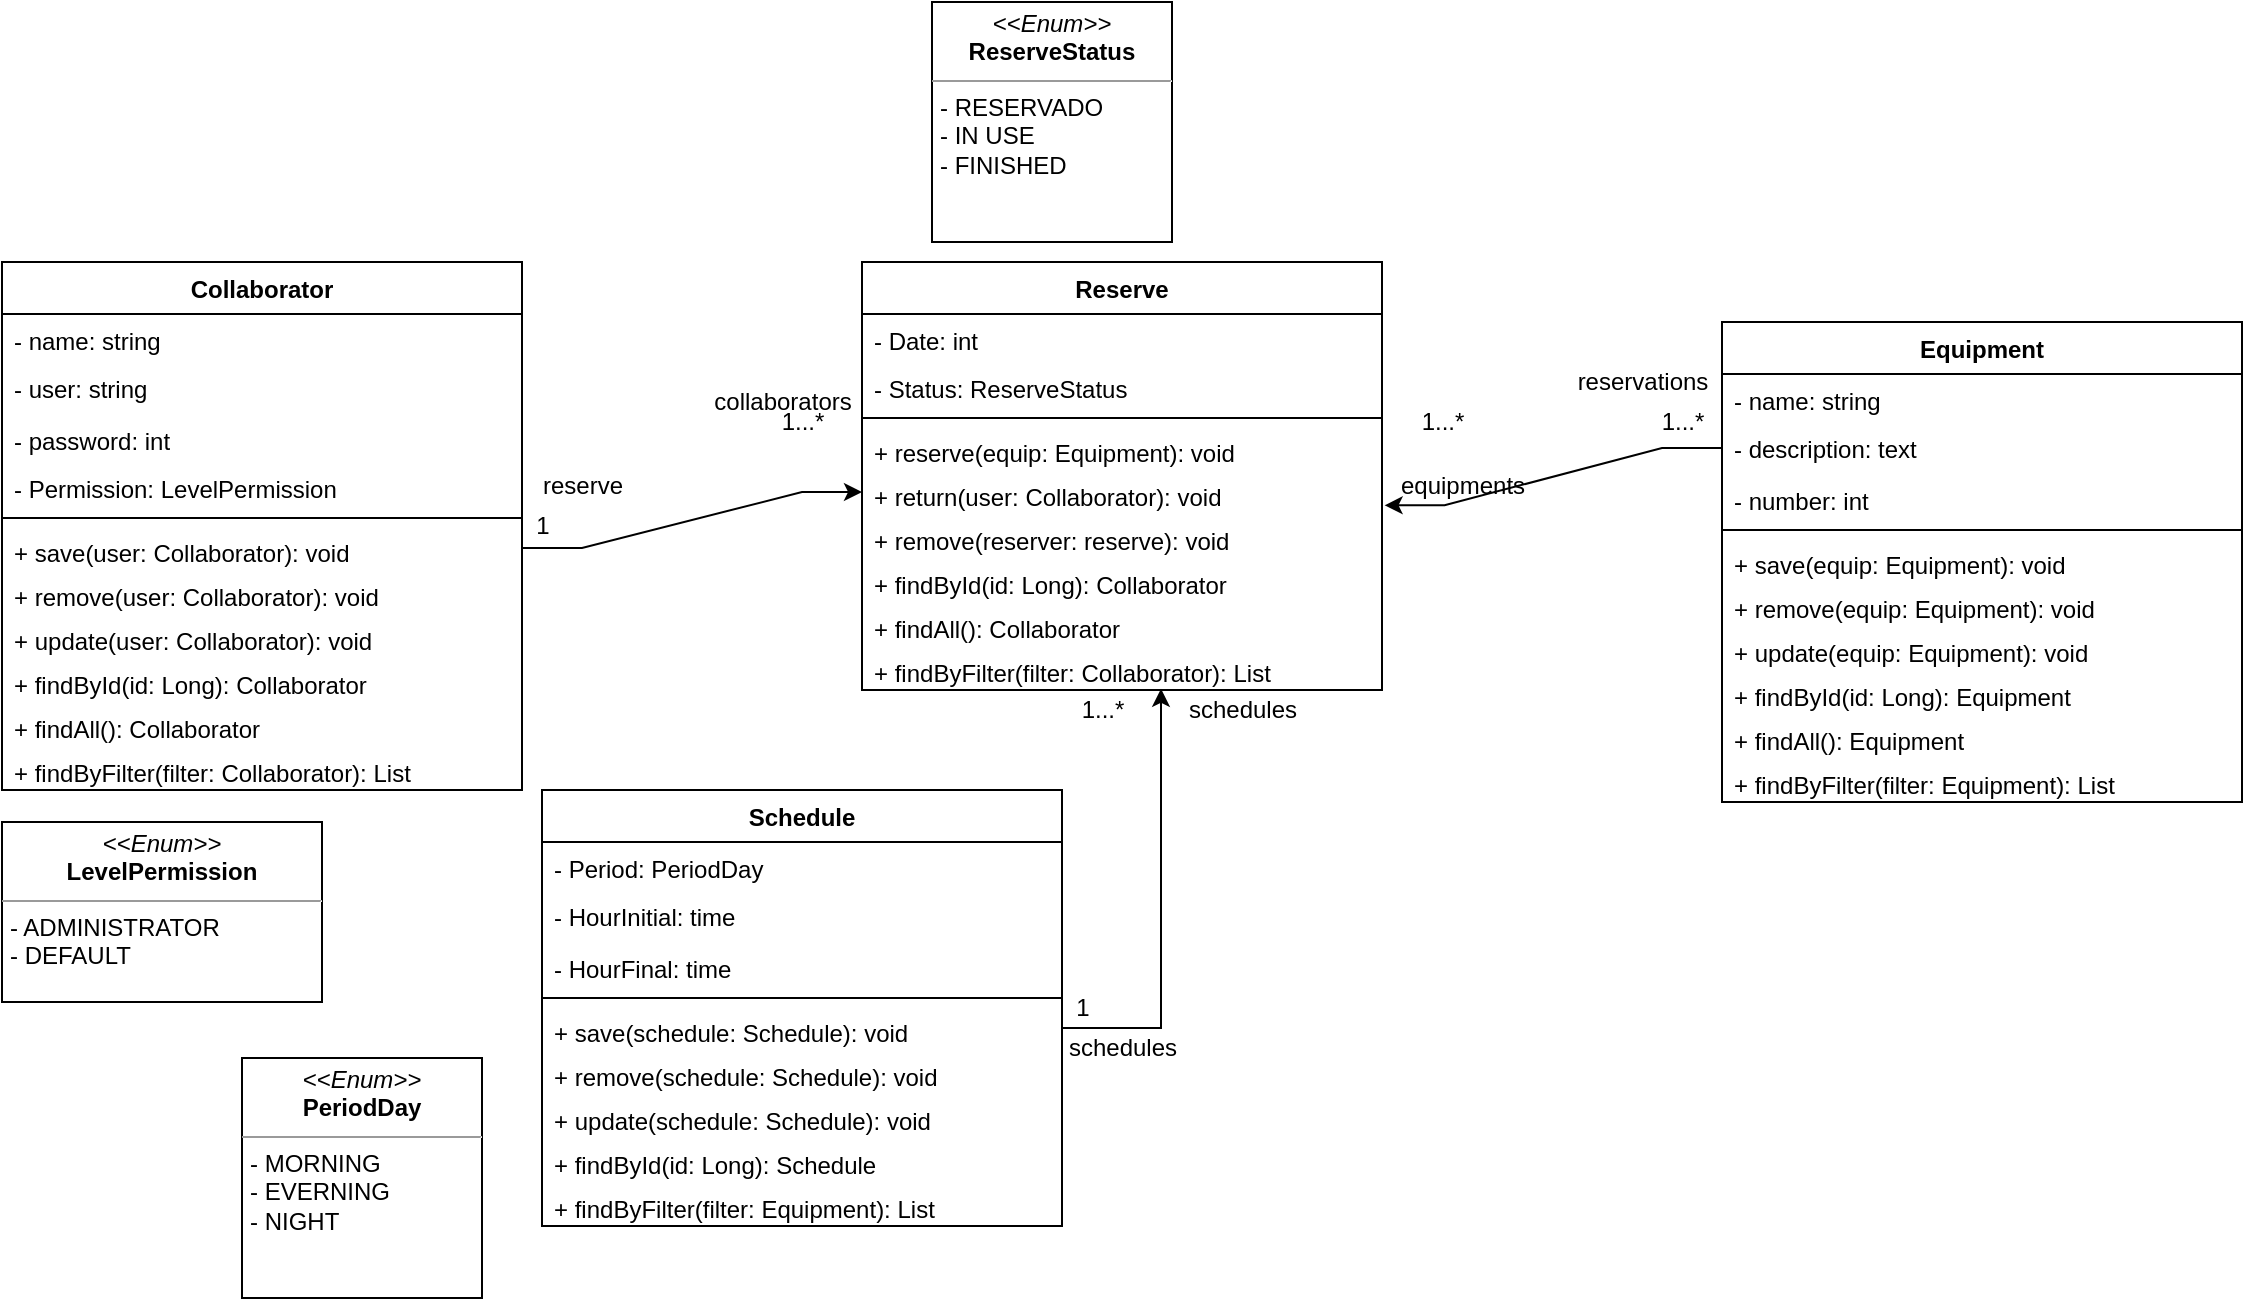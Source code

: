 <mxfile version="14.1.8" type="github">
  <diagram id="-Hq7ED59GDJsUSMvZoMH" name="Page-1">
    <mxGraphModel dx="2808" dy="1525" grid="1" gridSize="10" guides="1" tooltips="1" connect="1" arrows="1" fold="1" page="1" pageScale="1" pageWidth="850" pageHeight="1100" math="0" shadow="0">
      <root>
        <mxCell id="0" />
        <mxCell id="1" parent="0" />
        <mxCell id="XqDq5O9ZwhlFk01etam3-1" value="Equipment" style="swimlane;fontStyle=1;align=center;verticalAlign=top;childLayout=stackLayout;horizontal=1;startSize=26;horizontalStack=0;resizeParent=1;resizeParentMax=0;resizeLast=0;collapsible=1;marginBottom=0;" parent="1" vertex="1">
          <mxGeometry x="-320" y="50" width="260" height="240" as="geometry" />
        </mxCell>
        <mxCell id="XqDq5O9ZwhlFk01etam3-2" value="- name: string" style="text;strokeColor=none;fillColor=none;align=left;verticalAlign=top;spacingLeft=4;spacingRight=4;overflow=hidden;rotatable=0;points=[[0,0.5],[1,0.5]];portConstraint=eastwest;" parent="XqDq5O9ZwhlFk01etam3-1" vertex="1">
          <mxGeometry y="26" width="260" height="24" as="geometry" />
        </mxCell>
        <mxCell id="XqDq5O9ZwhlFk01etam3-11" value="- description: text" style="text;strokeColor=none;fillColor=none;align=left;verticalAlign=top;spacingLeft=4;spacingRight=4;overflow=hidden;rotatable=0;points=[[0,0.5],[1,0.5]];portConstraint=eastwest;" parent="XqDq5O9ZwhlFk01etam3-1" vertex="1">
          <mxGeometry y="50" width="260" height="26" as="geometry" />
        </mxCell>
        <mxCell id="XqDq5O9ZwhlFk01etam3-13" value="- number: int" style="text;strokeColor=none;fillColor=none;align=left;verticalAlign=top;spacingLeft=4;spacingRight=4;overflow=hidden;rotatable=0;points=[[0,0.5],[1,0.5]];portConstraint=eastwest;" parent="XqDq5O9ZwhlFk01etam3-1" vertex="1">
          <mxGeometry y="76" width="260" height="24" as="geometry" />
        </mxCell>
        <mxCell id="XqDq5O9ZwhlFk01etam3-3" value="" style="line;strokeWidth=1;fillColor=none;align=left;verticalAlign=middle;spacingTop=-1;spacingLeft=3;spacingRight=3;rotatable=0;labelPosition=right;points=[];portConstraint=eastwest;" parent="XqDq5O9ZwhlFk01etam3-1" vertex="1">
          <mxGeometry y="100" width="260" height="8" as="geometry" />
        </mxCell>
        <mxCell id="XqDq5O9ZwhlFk01etam3-4" value="+ save(equip: Equipment): void" style="text;strokeColor=none;fillColor=none;align=left;verticalAlign=top;spacingLeft=4;spacingRight=4;overflow=hidden;rotatable=0;points=[[0,0.5],[1,0.5]];portConstraint=eastwest;" parent="XqDq5O9ZwhlFk01etam3-1" vertex="1">
          <mxGeometry y="108" width="260" height="22" as="geometry" />
        </mxCell>
        <mxCell id="XqDq5O9ZwhlFk01etam3-14" value="+ remove(equip: Equipment): void" style="text;strokeColor=none;fillColor=none;align=left;verticalAlign=top;spacingLeft=4;spacingRight=4;overflow=hidden;rotatable=0;points=[[0,0.5],[1,0.5]];portConstraint=eastwest;" parent="XqDq5O9ZwhlFk01etam3-1" vertex="1">
          <mxGeometry y="130" width="260" height="22" as="geometry" />
        </mxCell>
        <mxCell id="XqDq5O9ZwhlFk01etam3-15" value="+ update(equip: Equipment): void" style="text;strokeColor=none;fillColor=none;align=left;verticalAlign=top;spacingLeft=4;spacingRight=4;overflow=hidden;rotatable=0;points=[[0,0.5],[1,0.5]];portConstraint=eastwest;" parent="XqDq5O9ZwhlFk01etam3-1" vertex="1">
          <mxGeometry y="152" width="260" height="22" as="geometry" />
        </mxCell>
        <mxCell id="XqDq5O9ZwhlFk01etam3-16" value="+ findById(id: Long): Equipment" style="text;strokeColor=none;fillColor=none;align=left;verticalAlign=top;spacingLeft=4;spacingRight=4;overflow=hidden;rotatable=0;points=[[0,0.5],[1,0.5]];portConstraint=eastwest;" parent="XqDq5O9ZwhlFk01etam3-1" vertex="1">
          <mxGeometry y="174" width="260" height="22" as="geometry" />
        </mxCell>
        <mxCell id="XqDq5O9ZwhlFk01etam3-18" value="+ findAll(): Equipment" style="text;strokeColor=none;fillColor=none;align=left;verticalAlign=top;spacingLeft=4;spacingRight=4;overflow=hidden;rotatable=0;points=[[0,0.5],[1,0.5]];portConstraint=eastwest;" parent="XqDq5O9ZwhlFk01etam3-1" vertex="1">
          <mxGeometry y="196" width="260" height="22" as="geometry" />
        </mxCell>
        <mxCell id="XqDq5O9ZwhlFk01etam3-17" value="+ findByFilter(filter: Equipment): List" style="text;strokeColor=none;fillColor=none;align=left;verticalAlign=top;spacingLeft=4;spacingRight=4;overflow=hidden;rotatable=0;points=[[0,0.5],[1,0.5]];portConstraint=eastwest;" parent="XqDq5O9ZwhlFk01etam3-1" vertex="1">
          <mxGeometry y="218" width="260" height="22" as="geometry" />
        </mxCell>
        <mxCell id="XqDq5O9ZwhlFk01etam3-19" value="Collaborator" style="swimlane;fontStyle=1;align=center;verticalAlign=top;childLayout=stackLayout;horizontal=1;startSize=26;horizontalStack=0;resizeParent=1;resizeParentMax=0;resizeLast=0;collapsible=1;marginBottom=0;" parent="1" vertex="1">
          <mxGeometry x="-1180" y="20" width="260" height="264" as="geometry" />
        </mxCell>
        <mxCell id="XqDq5O9ZwhlFk01etam3-20" value="- name: string" style="text;strokeColor=none;fillColor=none;align=left;verticalAlign=top;spacingLeft=4;spacingRight=4;overflow=hidden;rotatable=0;points=[[0,0.5],[1,0.5]];portConstraint=eastwest;" parent="XqDq5O9ZwhlFk01etam3-19" vertex="1">
          <mxGeometry y="26" width="260" height="24" as="geometry" />
        </mxCell>
        <mxCell id="XqDq5O9ZwhlFk01etam3-21" value="- user: string" style="text;strokeColor=none;fillColor=none;align=left;verticalAlign=top;spacingLeft=4;spacingRight=4;overflow=hidden;rotatable=0;points=[[0,0.5],[1,0.5]];portConstraint=eastwest;" parent="XqDq5O9ZwhlFk01etam3-19" vertex="1">
          <mxGeometry y="50" width="260" height="26" as="geometry" />
        </mxCell>
        <mxCell id="XqDq5O9ZwhlFk01etam3-22" value="- password: int" style="text;strokeColor=none;fillColor=none;align=left;verticalAlign=top;spacingLeft=4;spacingRight=4;overflow=hidden;rotatable=0;points=[[0,0.5],[1,0.5]];portConstraint=eastwest;" parent="XqDq5O9ZwhlFk01etam3-19" vertex="1">
          <mxGeometry y="76" width="260" height="24" as="geometry" />
        </mxCell>
        <mxCell id="XqDq5O9ZwhlFk01etam3-41" value="- Permission: LevelPermission" style="text;strokeColor=none;fillColor=none;align=left;verticalAlign=top;spacingLeft=4;spacingRight=4;overflow=hidden;rotatable=0;points=[[0,0.5],[1,0.5]];portConstraint=eastwest;" parent="XqDq5O9ZwhlFk01etam3-19" vertex="1">
          <mxGeometry y="100" width="260" height="24" as="geometry" />
        </mxCell>
        <mxCell id="XqDq5O9ZwhlFk01etam3-23" value="" style="line;strokeWidth=1;fillColor=none;align=left;verticalAlign=middle;spacingTop=-1;spacingLeft=3;spacingRight=3;rotatable=0;labelPosition=right;points=[];portConstraint=eastwest;" parent="XqDq5O9ZwhlFk01etam3-19" vertex="1">
          <mxGeometry y="124" width="260" height="8" as="geometry" />
        </mxCell>
        <mxCell id="XqDq5O9ZwhlFk01etam3-24" value="+ save(user: Collaborator): void" style="text;strokeColor=none;fillColor=none;align=left;verticalAlign=top;spacingLeft=4;spacingRight=4;overflow=hidden;rotatable=0;points=[[0,0.5],[1,0.5]];portConstraint=eastwest;" parent="XqDq5O9ZwhlFk01etam3-19" vertex="1">
          <mxGeometry y="132" width="260" height="22" as="geometry" />
        </mxCell>
        <mxCell id="XqDq5O9ZwhlFk01etam3-25" value="+ remove(user: Collaborator): void" style="text;strokeColor=none;fillColor=none;align=left;verticalAlign=top;spacingLeft=4;spacingRight=4;overflow=hidden;rotatable=0;points=[[0,0.5],[1,0.5]];portConstraint=eastwest;" parent="XqDq5O9ZwhlFk01etam3-19" vertex="1">
          <mxGeometry y="154" width="260" height="22" as="geometry" />
        </mxCell>
        <mxCell id="XqDq5O9ZwhlFk01etam3-26" value="+ update(user: Collaborator): void" style="text;strokeColor=none;fillColor=none;align=left;verticalAlign=top;spacingLeft=4;spacingRight=4;overflow=hidden;rotatable=0;points=[[0,0.5],[1,0.5]];portConstraint=eastwest;" parent="XqDq5O9ZwhlFk01etam3-19" vertex="1">
          <mxGeometry y="176" width="260" height="22" as="geometry" />
        </mxCell>
        <mxCell id="XqDq5O9ZwhlFk01etam3-27" value="+ findById(id: Long): Collaborator" style="text;strokeColor=none;fillColor=none;align=left;verticalAlign=top;spacingLeft=4;spacingRight=4;overflow=hidden;rotatable=0;points=[[0,0.5],[1,0.5]];portConstraint=eastwest;" parent="XqDq5O9ZwhlFk01etam3-19" vertex="1">
          <mxGeometry y="198" width="260" height="22" as="geometry" />
        </mxCell>
        <mxCell id="XqDq5O9ZwhlFk01etam3-28" value="+ findAll(): Collaborator" style="text;strokeColor=none;fillColor=none;align=left;verticalAlign=top;spacingLeft=4;spacingRight=4;overflow=hidden;rotatable=0;points=[[0,0.5],[1,0.5]];portConstraint=eastwest;" parent="XqDq5O9ZwhlFk01etam3-19" vertex="1">
          <mxGeometry y="220" width="260" height="22" as="geometry" />
        </mxCell>
        <mxCell id="XqDq5O9ZwhlFk01etam3-29" value="+ findByFilter(filter: Collaborator): List" style="text;strokeColor=none;fillColor=none;align=left;verticalAlign=top;spacingLeft=4;spacingRight=4;overflow=hidden;rotatable=0;points=[[0,0.5],[1,0.5]];portConstraint=eastwest;" parent="XqDq5O9ZwhlFk01etam3-19" vertex="1">
          <mxGeometry y="242" width="260" height="22" as="geometry" />
        </mxCell>
        <mxCell id="XqDq5O9ZwhlFk01etam3-30" value="Schedule" style="swimlane;fontStyle=1;align=center;verticalAlign=top;childLayout=stackLayout;horizontal=1;startSize=26;horizontalStack=0;resizeParent=1;resizeParentMax=0;resizeLast=0;collapsible=1;marginBottom=0;" parent="1" vertex="1">
          <mxGeometry x="-910" y="284" width="260" height="218" as="geometry" />
        </mxCell>
        <mxCell id="XqDq5O9ZwhlFk01etam3-31" value="- Period: PeriodDay" style="text;strokeColor=none;fillColor=none;align=left;verticalAlign=top;spacingLeft=4;spacingRight=4;overflow=hidden;rotatable=0;points=[[0,0.5],[1,0.5]];portConstraint=eastwest;" parent="XqDq5O9ZwhlFk01etam3-30" vertex="1">
          <mxGeometry y="26" width="260" height="24" as="geometry" />
        </mxCell>
        <mxCell id="XqDq5O9ZwhlFk01etam3-32" value="- HourInitial: time" style="text;strokeColor=none;fillColor=none;align=left;verticalAlign=top;spacingLeft=4;spacingRight=4;overflow=hidden;rotatable=0;points=[[0,0.5],[1,0.5]];portConstraint=eastwest;" parent="XqDq5O9ZwhlFk01etam3-30" vertex="1">
          <mxGeometry y="50" width="260" height="26" as="geometry" />
        </mxCell>
        <mxCell id="XqDq5O9ZwhlFk01etam3-33" value="- HourFinal: time" style="text;strokeColor=none;fillColor=none;align=left;verticalAlign=top;spacingLeft=4;spacingRight=4;overflow=hidden;rotatable=0;points=[[0,0.5],[1,0.5]];portConstraint=eastwest;" parent="XqDq5O9ZwhlFk01etam3-30" vertex="1">
          <mxGeometry y="76" width="260" height="24" as="geometry" />
        </mxCell>
        <mxCell id="XqDq5O9ZwhlFk01etam3-34" value="" style="line;strokeWidth=1;fillColor=none;align=left;verticalAlign=middle;spacingTop=-1;spacingLeft=3;spacingRight=3;rotatable=0;labelPosition=right;points=[];portConstraint=eastwest;" parent="XqDq5O9ZwhlFk01etam3-30" vertex="1">
          <mxGeometry y="100" width="260" height="8" as="geometry" />
        </mxCell>
        <mxCell id="XqDq5O9ZwhlFk01etam3-35" value="+ save(schedule: Schedule): void" style="text;strokeColor=none;fillColor=none;align=left;verticalAlign=top;spacingLeft=4;spacingRight=4;overflow=hidden;rotatable=0;points=[[0,0.5],[1,0.5]];portConstraint=eastwest;" parent="XqDq5O9ZwhlFk01etam3-30" vertex="1">
          <mxGeometry y="108" width="260" height="22" as="geometry" />
        </mxCell>
        <mxCell id="XqDq5O9ZwhlFk01etam3-36" value="+ remove(schedule: Schedule): void" style="text;strokeColor=none;fillColor=none;align=left;verticalAlign=top;spacingLeft=4;spacingRight=4;overflow=hidden;rotatable=0;points=[[0,0.5],[1,0.5]];portConstraint=eastwest;" parent="XqDq5O9ZwhlFk01etam3-30" vertex="1">
          <mxGeometry y="130" width="260" height="22" as="geometry" />
        </mxCell>
        <mxCell id="XqDq5O9ZwhlFk01etam3-37" value="+ update(schedule: Schedule): void" style="text;strokeColor=none;fillColor=none;align=left;verticalAlign=top;spacingLeft=4;spacingRight=4;overflow=hidden;rotatable=0;points=[[0,0.5],[1,0.5]];portConstraint=eastwest;" parent="XqDq5O9ZwhlFk01etam3-30" vertex="1">
          <mxGeometry y="152" width="260" height="22" as="geometry" />
        </mxCell>
        <mxCell id="XqDq5O9ZwhlFk01etam3-38" value="+ findById(id: Long): Schedule" style="text;strokeColor=none;fillColor=none;align=left;verticalAlign=top;spacingLeft=4;spacingRight=4;overflow=hidden;rotatable=0;points=[[0,0.5],[1,0.5]];portConstraint=eastwest;" parent="XqDq5O9ZwhlFk01etam3-30" vertex="1">
          <mxGeometry y="174" width="260" height="22" as="geometry" />
        </mxCell>
        <mxCell id="XqDq5O9ZwhlFk01etam3-40" value="+ findByFilter(filter: Equipment): List" style="text;strokeColor=none;fillColor=none;align=left;verticalAlign=top;spacingLeft=4;spacingRight=4;overflow=hidden;rotatable=0;points=[[0,0.5],[1,0.5]];portConstraint=eastwest;" parent="XqDq5O9ZwhlFk01etam3-30" vertex="1">
          <mxGeometry y="196" width="260" height="22" as="geometry" />
        </mxCell>
        <mxCell id="XqDq5O9ZwhlFk01etam3-42" value="Reserve" style="swimlane;fontStyle=1;align=center;verticalAlign=top;childLayout=stackLayout;horizontal=1;startSize=26;horizontalStack=0;resizeParent=1;resizeParentMax=0;resizeLast=0;collapsible=1;marginBottom=0;" parent="1" vertex="1">
          <mxGeometry x="-750" y="20" width="260" height="214" as="geometry" />
        </mxCell>
        <mxCell id="XqDq5O9ZwhlFk01etam3-45" value="- Date: int" style="text;strokeColor=none;fillColor=none;align=left;verticalAlign=top;spacingLeft=4;spacingRight=4;overflow=hidden;rotatable=0;points=[[0,0.5],[1,0.5]];portConstraint=eastwest;" parent="XqDq5O9ZwhlFk01etam3-42" vertex="1">
          <mxGeometry y="26" width="260" height="24" as="geometry" />
        </mxCell>
        <mxCell id="jrowfTUUS5YQGsjVpTJD-1" value="- Status: ReserveStatus" style="text;strokeColor=none;fillColor=none;align=left;verticalAlign=top;spacingLeft=4;spacingRight=4;overflow=hidden;rotatable=0;points=[[0,0.5],[1,0.5]];portConstraint=eastwest;" vertex="1" parent="XqDq5O9ZwhlFk01etam3-42">
          <mxGeometry y="50" width="260" height="24" as="geometry" />
        </mxCell>
        <mxCell id="XqDq5O9ZwhlFk01etam3-47" value="" style="line;strokeWidth=1;fillColor=none;align=left;verticalAlign=middle;spacingTop=-1;spacingLeft=3;spacingRight=3;rotatable=0;labelPosition=right;points=[];portConstraint=eastwest;" parent="XqDq5O9ZwhlFk01etam3-42" vertex="1">
          <mxGeometry y="74" width="260" height="8" as="geometry" />
        </mxCell>
        <mxCell id="XqDq5O9ZwhlFk01etam3-48" value="+ reserve(equip: Equipment): void" style="text;strokeColor=none;fillColor=none;align=left;verticalAlign=top;spacingLeft=4;spacingRight=4;overflow=hidden;rotatable=0;points=[[0,0.5],[1,0.5]];portConstraint=eastwest;" parent="XqDq5O9ZwhlFk01etam3-42" vertex="1">
          <mxGeometry y="82" width="260" height="22" as="geometry" />
        </mxCell>
        <mxCell id="XqDq5O9ZwhlFk01etam3-49" value="+ return(user: Collaborator): void" style="text;strokeColor=none;fillColor=none;align=left;verticalAlign=top;spacingLeft=4;spacingRight=4;overflow=hidden;rotatable=0;points=[[0,0.5],[1,0.5]];portConstraint=eastwest;" parent="XqDq5O9ZwhlFk01etam3-42" vertex="1">
          <mxGeometry y="104" width="260" height="22" as="geometry" />
        </mxCell>
        <mxCell id="XqDq5O9ZwhlFk01etam3-50" value="+ remove(reserver: reserve): void" style="text;strokeColor=none;fillColor=none;align=left;verticalAlign=top;spacingLeft=4;spacingRight=4;overflow=hidden;rotatable=0;points=[[0,0.5],[1,0.5]];portConstraint=eastwest;" parent="XqDq5O9ZwhlFk01etam3-42" vertex="1">
          <mxGeometry y="126" width="260" height="22" as="geometry" />
        </mxCell>
        <mxCell id="XqDq5O9ZwhlFk01etam3-51" value="+ findById(id: Long): Collaborator" style="text;strokeColor=none;fillColor=none;align=left;verticalAlign=top;spacingLeft=4;spacingRight=4;overflow=hidden;rotatable=0;points=[[0,0.5],[1,0.5]];portConstraint=eastwest;" parent="XqDq5O9ZwhlFk01etam3-42" vertex="1">
          <mxGeometry y="148" width="260" height="22" as="geometry" />
        </mxCell>
        <mxCell id="XqDq5O9ZwhlFk01etam3-52" value="+ findAll(): Collaborator" style="text;strokeColor=none;fillColor=none;align=left;verticalAlign=top;spacingLeft=4;spacingRight=4;overflow=hidden;rotatable=0;points=[[0,0.5],[1,0.5]];portConstraint=eastwest;" parent="XqDq5O9ZwhlFk01etam3-42" vertex="1">
          <mxGeometry y="170" width="260" height="22" as="geometry" />
        </mxCell>
        <mxCell id="XqDq5O9ZwhlFk01etam3-53" value="+ findByFilter(filter: Collaborator): List" style="text;strokeColor=none;fillColor=none;align=left;verticalAlign=top;spacingLeft=4;spacingRight=4;overflow=hidden;rotatable=0;points=[[0,0.5],[1,0.5]];portConstraint=eastwest;" parent="XqDq5O9ZwhlFk01etam3-42" vertex="1">
          <mxGeometry y="192" width="260" height="22" as="geometry" />
        </mxCell>
        <mxCell id="XqDq5O9ZwhlFk01etam3-55" value="&lt;p style=&quot;margin: 0px ; margin-top: 4px ; text-align: center&quot;&gt;&lt;i&gt;&amp;lt;&amp;lt;Enum&amp;gt;&amp;gt;&lt;/i&gt;&lt;br&gt;&lt;b&gt;PeriodDay&lt;/b&gt;&lt;/p&gt;&lt;hr size=&quot;1&quot;&gt;&lt;p style=&quot;margin: 0px ; margin-left: 4px&quot;&gt;&lt;font style=&quot;font-size: 12px&quot;&gt;- MORNING&lt;/font&gt;&lt;/p&gt;&lt;p style=&quot;margin: 0px ; margin-left: 4px&quot;&gt;&lt;font style=&quot;font-size: 12px&quot;&gt;- EVERNING&lt;/font&gt;&lt;/p&gt;&lt;p style=&quot;margin: 0px ; margin-left: 4px&quot;&gt;&lt;font style=&quot;font-size: 12px&quot;&gt;- NIGHT&lt;/font&gt;&lt;/p&gt;&lt;p style=&quot;margin: 0px ; margin-left: 4px&quot;&gt;&lt;br&gt;&lt;/p&gt;" style="verticalAlign=top;align=left;overflow=fill;fontSize=12;fontFamily=Helvetica;html=1;" parent="1" vertex="1">
          <mxGeometry x="-1060" y="418" width="120" height="120" as="geometry" />
        </mxCell>
        <mxCell id="XqDq5O9ZwhlFk01etam3-56" value="&lt;p style=&quot;margin: 0px ; margin-top: 4px ; text-align: center&quot;&gt;&lt;i&gt;&amp;lt;&amp;lt;Enum&amp;gt;&amp;gt;&lt;/i&gt;&lt;br&gt;&lt;b&gt;LevelPermission&lt;/b&gt;&lt;/p&gt;&lt;hr size=&quot;1&quot;&gt;&lt;p style=&quot;margin: 0px ; margin-left: 4px&quot;&gt;&lt;font style=&quot;font-size: 12px&quot;&gt;- ADMINISTRATOR&lt;/font&gt;&lt;/p&gt;&lt;p style=&quot;margin: 0px ; margin-left: 4px&quot;&gt;&lt;font style=&quot;font-size: 12px&quot;&gt;- DEFAULT&lt;/font&gt;&lt;/p&gt;&lt;p style=&quot;margin: 0px ; margin-left: 4px&quot;&gt;&lt;br&gt;&lt;/p&gt;" style="verticalAlign=top;align=left;overflow=fill;fontSize=12;fontFamily=Helvetica;html=1;" parent="1" vertex="1">
          <mxGeometry x="-1180" y="300" width="160" height="90" as="geometry" />
        </mxCell>
        <mxCell id="XqDq5O9ZwhlFk01etam3-67" style="edgeStyle=entityRelationEdgeStyle;rounded=0;orthogonalLoop=1;jettySize=auto;html=1;exitX=1;exitY=0.5;exitDx=0;exitDy=0;entryX=0;entryY=0.5;entryDx=0;entryDy=0;" parent="1" source="XqDq5O9ZwhlFk01etam3-24" target="XqDq5O9ZwhlFk01etam3-49" edge="1">
          <mxGeometry relative="1" as="geometry" />
        </mxCell>
        <mxCell id="XqDq5O9ZwhlFk01etam3-68" style="edgeStyle=entityRelationEdgeStyle;rounded=0;orthogonalLoop=1;jettySize=auto;html=1;exitX=0;exitY=0.5;exitDx=0;exitDy=0;entryX=1.005;entryY=-0.198;entryDx=0;entryDy=0;entryPerimeter=0;" parent="1" source="XqDq5O9ZwhlFk01etam3-11" target="XqDq5O9ZwhlFk01etam3-50" edge="1">
          <mxGeometry relative="1" as="geometry" />
        </mxCell>
        <mxCell id="XqDq5O9ZwhlFk01etam3-72" style="edgeStyle=orthogonalEdgeStyle;rounded=0;orthogonalLoop=1;jettySize=auto;html=1;exitX=1;exitY=0.5;exitDx=0;exitDy=0;entryX=0.575;entryY=0.973;entryDx=0;entryDy=0;entryPerimeter=0;" parent="1" source="XqDq5O9ZwhlFk01etam3-35" target="XqDq5O9ZwhlFk01etam3-53" edge="1">
          <mxGeometry relative="1" as="geometry" />
        </mxCell>
        <mxCell id="XqDq5O9ZwhlFk01etam3-77" value="1...*" style="text;html=1;resizable=0;autosize=1;align=center;verticalAlign=middle;points=[];fillColor=none;strokeColor=none;rounded=0;" parent="1" vertex="1">
          <mxGeometry x="-800" y="90" width="40" height="20" as="geometry" />
        </mxCell>
        <mxCell id="XqDq5O9ZwhlFk01etam3-78" value="1" style="text;html=1;resizable=0;autosize=1;align=center;verticalAlign=middle;points=[];fillColor=none;strokeColor=none;rounded=0;" parent="1" vertex="1">
          <mxGeometry x="-920" y="142" width="20" height="20" as="geometry" />
        </mxCell>
        <mxCell id="XqDq5O9ZwhlFk01etam3-79" value="1...*" style="text;html=1;resizable=0;autosize=1;align=center;verticalAlign=middle;points=[];fillColor=none;strokeColor=none;rounded=0;" parent="1" vertex="1">
          <mxGeometry x="-480" y="90" width="40" height="20" as="geometry" />
        </mxCell>
        <mxCell id="XqDq5O9ZwhlFk01etam3-80" value="1...*" style="text;html=1;resizable=0;autosize=1;align=center;verticalAlign=middle;points=[];fillColor=none;strokeColor=none;rounded=0;" parent="1" vertex="1">
          <mxGeometry x="-360" y="90" width="40" height="20" as="geometry" />
        </mxCell>
        <mxCell id="XqDq5O9ZwhlFk01etam3-81" value="1...*" style="text;html=1;resizable=0;autosize=1;align=center;verticalAlign=middle;points=[];fillColor=none;strokeColor=none;rounded=0;" parent="1" vertex="1">
          <mxGeometry x="-650" y="234" width="40" height="20" as="geometry" />
        </mxCell>
        <mxCell id="XqDq5O9ZwhlFk01etam3-82" value="1" style="text;html=1;resizable=0;autosize=1;align=center;verticalAlign=middle;points=[];fillColor=none;strokeColor=none;rounded=0;" parent="1" vertex="1">
          <mxGeometry x="-650" y="383" width="20" height="20" as="geometry" />
        </mxCell>
        <mxCell id="XqDq5O9ZwhlFk01etam3-83" value="collaborators" style="text;html=1;resizable=0;autosize=1;align=center;verticalAlign=middle;points=[];fillColor=none;strokeColor=none;rounded=0;" parent="1" vertex="1">
          <mxGeometry x="-830" y="80" width="80" height="20" as="geometry" />
        </mxCell>
        <mxCell id="XqDq5O9ZwhlFk01etam3-84" value="equipments" style="text;html=1;resizable=0;autosize=1;align=center;verticalAlign=middle;points=[];fillColor=none;strokeColor=none;rounded=0;" parent="1" vertex="1">
          <mxGeometry x="-490" y="122" width="80" height="20" as="geometry" />
        </mxCell>
        <mxCell id="XqDq5O9ZwhlFk01etam3-85" value="reservations" style="text;html=1;resizable=0;autosize=1;align=center;verticalAlign=middle;points=[];fillColor=none;strokeColor=none;rounded=0;" parent="1" vertex="1">
          <mxGeometry x="-400" y="70" width="80" height="20" as="geometry" />
        </mxCell>
        <mxCell id="XqDq5O9ZwhlFk01etam3-86" value="reserve" style="text;html=1;resizable=0;autosize=1;align=center;verticalAlign=middle;points=[];fillColor=none;strokeColor=none;rounded=0;" parent="1" vertex="1">
          <mxGeometry x="-920" y="122" width="60" height="20" as="geometry" />
        </mxCell>
        <mxCell id="XqDq5O9ZwhlFk01etam3-88" value="schedules" style="text;html=1;resizable=0;autosize=1;align=center;verticalAlign=middle;points=[];fillColor=none;strokeColor=none;rounded=0;" parent="1" vertex="1">
          <mxGeometry x="-595" y="234" width="70" height="20" as="geometry" />
        </mxCell>
        <mxCell id="XqDq5O9ZwhlFk01etam3-89" value="schedules" style="text;html=1;resizable=0;autosize=1;align=center;verticalAlign=middle;points=[];fillColor=none;strokeColor=none;rounded=0;" parent="1" vertex="1">
          <mxGeometry x="-655" y="403" width="70" height="20" as="geometry" />
        </mxCell>
        <mxCell id="jrowfTUUS5YQGsjVpTJD-2" value="&lt;p style=&quot;margin: 0px ; margin-top: 4px ; text-align: center&quot;&gt;&lt;i&gt;&amp;lt;&amp;lt;Enum&amp;gt;&amp;gt;&lt;/i&gt;&lt;br&gt;&lt;b&gt;ReserveStatus&lt;/b&gt;&lt;/p&gt;&lt;hr size=&quot;1&quot;&gt;&lt;p style=&quot;margin: 0px ; margin-left: 4px&quot;&gt;&lt;font style=&quot;font-size: 12px&quot;&gt;- RESERVADO&lt;/font&gt;&lt;/p&gt;&lt;p style=&quot;margin: 0px ; margin-left: 4px&quot;&gt;&lt;font style=&quot;font-size: 12px&quot;&gt;- IN USE&lt;/font&gt;&lt;/p&gt;&lt;p style=&quot;margin: 0px ; margin-left: 4px&quot;&gt;&lt;font style=&quot;font-size: 12px&quot;&gt;- FINISHED&lt;/font&gt;&lt;/p&gt;&lt;p style=&quot;margin: 0px ; margin-left: 4px&quot;&gt;&lt;br&gt;&lt;/p&gt;" style="verticalAlign=top;align=left;overflow=fill;fontSize=12;fontFamily=Helvetica;html=1;" vertex="1" parent="1">
          <mxGeometry x="-715" y="-110" width="120" height="120" as="geometry" />
        </mxCell>
      </root>
    </mxGraphModel>
  </diagram>
</mxfile>
